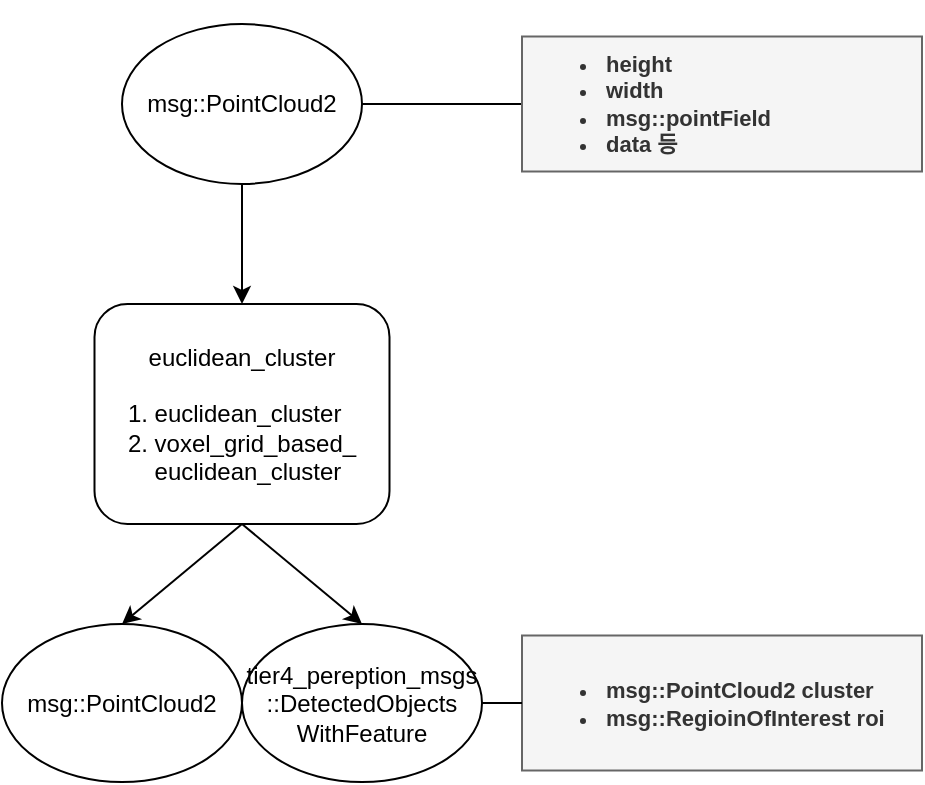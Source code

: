 <mxfile version="21.0.6" type="github">
  <diagram name="페이지-1" id="Es9w4GO_iaobO_2TdLLc">
    <mxGraphModel dx="968" dy="526" grid="0" gridSize="10" guides="1" tooltips="1" connect="1" arrows="1" fold="1" page="1" pageScale="1" pageWidth="827" pageHeight="1169" background="#ffffff" math="0" shadow="0">
      <root>
        <mxCell id="0" />
        <mxCell id="1" parent="0" />
        <mxCell id="7dQRJvgrKI5619l0tNyw-1" value="" style="endArrow=none;html=1;rounded=0;" edge="1" parent="1" source="7dQRJvgrKI5619l0tNyw-5">
          <mxGeometry width="50" height="50" relative="1" as="geometry">
            <mxPoint x="330" y="180" as="sourcePoint" />
            <mxPoint x="400" y="180" as="targetPoint" />
          </mxGeometry>
        </mxCell>
        <mxCell id="7dQRJvgrKI5619l0tNyw-3" value="" style="endArrow=classic;html=1;rounded=0;exitX=0.5;exitY=1;exitDx=0;exitDy=0;" edge="1" parent="1">
          <mxGeometry width="50" height="50" relative="1" as="geometry">
            <mxPoint x="260" y="210" as="sourcePoint" />
            <mxPoint x="260" y="280" as="targetPoint" />
          </mxGeometry>
        </mxCell>
        <mxCell id="7dQRJvgrKI5619l0tNyw-4" value="&lt;div style=&quot;&quot;&gt;&lt;span style=&quot;background-color: initial;&quot;&gt;euclidean_cluster&lt;/span&gt;&lt;/div&gt;&lt;br&gt;&lt;div style=&quot;text-align: left;&quot;&gt;1. euclidean_cluster&lt;/div&gt;&lt;div style=&quot;&quot;&gt;&lt;div style=&quot;text-align: left;&quot;&gt;&lt;span style=&quot;background-color: initial;&quot;&gt;2.&amp;nbsp;voxel_grid_based_&lt;/span&gt;&lt;/div&gt;&lt;span style=&quot;background-color: initial;&quot;&gt;&lt;div style=&quot;text-align: left;&quot;&gt;&lt;span style=&quot;background-color: initial;&quot;&gt;&amp;nbsp; &amp;nbsp; euclidean_cluster&lt;/span&gt;&lt;/div&gt;&lt;/span&gt;&lt;/div&gt;" style="rounded=1;whiteSpace=wrap;html=1;align=center;" vertex="1" parent="1">
          <mxGeometry x="186.25" y="280" width="147.5" height="110" as="geometry" />
        </mxCell>
        <mxCell id="7dQRJvgrKI5619l0tNyw-5" value="msg::PointCloud2" style="ellipse;whiteSpace=wrap;html=1;" vertex="1" parent="1">
          <mxGeometry x="200" y="140" width="120" height="80" as="geometry" />
        </mxCell>
        <mxCell id="7dQRJvgrKI5619l0tNyw-6" value="" style="endArrow=classic;html=1;rounded=0;exitX=0.5;exitY=1;exitDx=0;exitDy=0;entryX=0.5;entryY=0;entryDx=0;entryDy=0;" edge="1" parent="1" target="7dQRJvgrKI5619l0tNyw-7">
          <mxGeometry width="50" height="50" relative="1" as="geometry">
            <mxPoint x="260" y="390" as="sourcePoint" />
            <mxPoint x="260" y="460" as="targetPoint" />
          </mxGeometry>
        </mxCell>
        <mxCell id="7dQRJvgrKI5619l0tNyw-7" value="msg::PointCloud2" style="ellipse;whiteSpace=wrap;html=1;" vertex="1" parent="1">
          <mxGeometry x="140" y="440" width="120" height="79" as="geometry" />
        </mxCell>
        <mxCell id="7dQRJvgrKI5619l0tNyw-13" value="tier4_pereption_msgs&lt;br&gt;::DetectedObjects&lt;br&gt;WithFeature" style="ellipse;whiteSpace=wrap;html=1;" vertex="1" parent="1">
          <mxGeometry x="260" y="440" width="120" height="79" as="geometry" />
        </mxCell>
        <mxCell id="7dQRJvgrKI5619l0tNyw-14" value="" style="endArrow=classic;html=1;rounded=0;exitX=0.5;exitY=1;exitDx=0;exitDy=0;entryX=0.5;entryY=0;entryDx=0;entryDy=0;" edge="1" parent="1" source="7dQRJvgrKI5619l0tNyw-4" target="7dQRJvgrKI5619l0tNyw-13">
          <mxGeometry width="50" height="50" relative="1" as="geometry">
            <mxPoint x="270" y="400" as="sourcePoint" />
            <mxPoint x="330" y="470" as="targetPoint" />
          </mxGeometry>
        </mxCell>
        <mxCell id="7dQRJvgrKI5619l0tNyw-15" value="&lt;div style=&quot;&quot;&gt;&lt;h6 style=&quot;font-size: 11px;&quot;&gt;&lt;ul&gt;&lt;li&gt;msg::PointCloud2 cluster&lt;/li&gt;&lt;li&gt;msg::RegioinOfInterest roi&lt;/li&gt;&lt;/ul&gt;&lt;/h6&gt;&lt;/div&gt;" style="text;html=1;strokeColor=#666666;fillColor=#f5f5f5;align=left;verticalAlign=middle;whiteSpace=wrap;rounded=0;fontColor=#333333;" vertex="1" parent="1">
          <mxGeometry x="400" y="445.75" width="200" height="67.5" as="geometry" />
        </mxCell>
        <mxCell id="7dQRJvgrKI5619l0tNyw-18" value="" style="endArrow=none;html=1;rounded=0;exitX=1;exitY=0.5;exitDx=0;exitDy=0;" edge="1" parent="1" source="7dQRJvgrKI5619l0tNyw-13" target="7dQRJvgrKI5619l0tNyw-15">
          <mxGeometry width="50" height="50" relative="1" as="geometry">
            <mxPoint x="390" y="451.5" as="sourcePoint" />
            <mxPoint x="470" y="451.5" as="targetPoint" />
          </mxGeometry>
        </mxCell>
        <mxCell id="7dQRJvgrKI5619l0tNyw-19" value="&lt;div style=&quot;&quot;&gt;&lt;h6 style=&quot;font-size: 11px;&quot;&gt;&lt;div&gt;&lt;ul&gt;&lt;li&gt;height&lt;/li&gt;&lt;li&gt;width&lt;/li&gt;&lt;li&gt;msg::pointField&lt;/li&gt;&lt;li&gt;data 등&lt;/li&gt;&lt;/ul&gt;&lt;/div&gt;&lt;/h6&gt;&lt;/div&gt;" style="text;html=1;strokeColor=#666666;fillColor=#f5f5f5;align=left;verticalAlign=middle;whiteSpace=wrap;rounded=0;fontColor=#333333;" vertex="1" parent="1">
          <mxGeometry x="400" y="146.25" width="200" height="67.5" as="geometry" />
        </mxCell>
      </root>
    </mxGraphModel>
  </diagram>
</mxfile>
